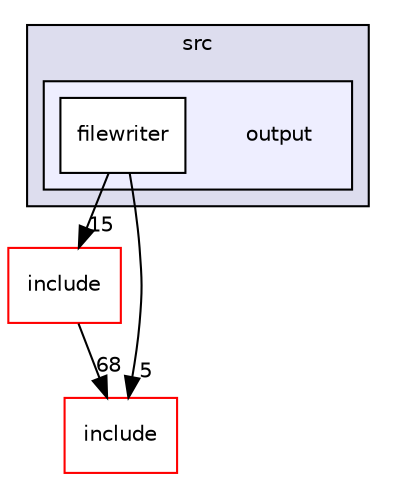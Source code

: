 digraph "/home/boyd/Scrivania/Thesis/SU2/SU2_CFD/src/output" {
  compound=true
  node [ fontsize="10", fontname="Helvetica"];
  edge [ labelfontsize="10", labelfontname="Helvetica"];
  subgraph clusterdir_74ad77d76f42ded9212b1c5616a2ad50 {
    graph [ bgcolor="#ddddee", pencolor="black", label="src" fontname="Helvetica", fontsize="10", URL="dir_74ad77d76f42ded9212b1c5616a2ad50.html"]
  subgraph clusterdir_9ae4148c9585a0d909fee6e87001ed2b {
    graph [ bgcolor="#eeeeff", pencolor="black", label="" URL="dir_9ae4148c9585a0d909fee6e87001ed2b.html"];
    dir_9ae4148c9585a0d909fee6e87001ed2b [shape=plaintext label="output"];
    dir_e89f296c22b41d992f5c89c0ff3a7f88 [shape=box label="filewriter" color="black" fillcolor="white" style="filled" URL="dir_e89f296c22b41d992f5c89c0ff3a7f88.html"];
  }
  }
  dir_3b735dd5547717c34264cbbbba892a8a [shape=box label="include" fillcolor="white" style="filled" color="red" URL="dir_3b735dd5547717c34264cbbbba892a8a.html"];
  dir_92cb2900980f09bf257878861626e98f [shape=box label="include" fillcolor="white" style="filled" color="red" URL="dir_92cb2900980f09bf257878861626e98f.html"];
  dir_3b735dd5547717c34264cbbbba892a8a->dir_92cb2900980f09bf257878861626e98f [headlabel="68", labeldistance=1.5 headhref="dir_000015_000000.html"];
  dir_e89f296c22b41d992f5c89c0ff3a7f88->dir_3b735dd5547717c34264cbbbba892a8a [headlabel="15", labeldistance=1.5 headhref="dir_000036_000015.html"];
  dir_e89f296c22b41d992f5c89c0ff3a7f88->dir_92cb2900980f09bf257878861626e98f [headlabel="5", labeldistance=1.5 headhref="dir_000036_000000.html"];
}
